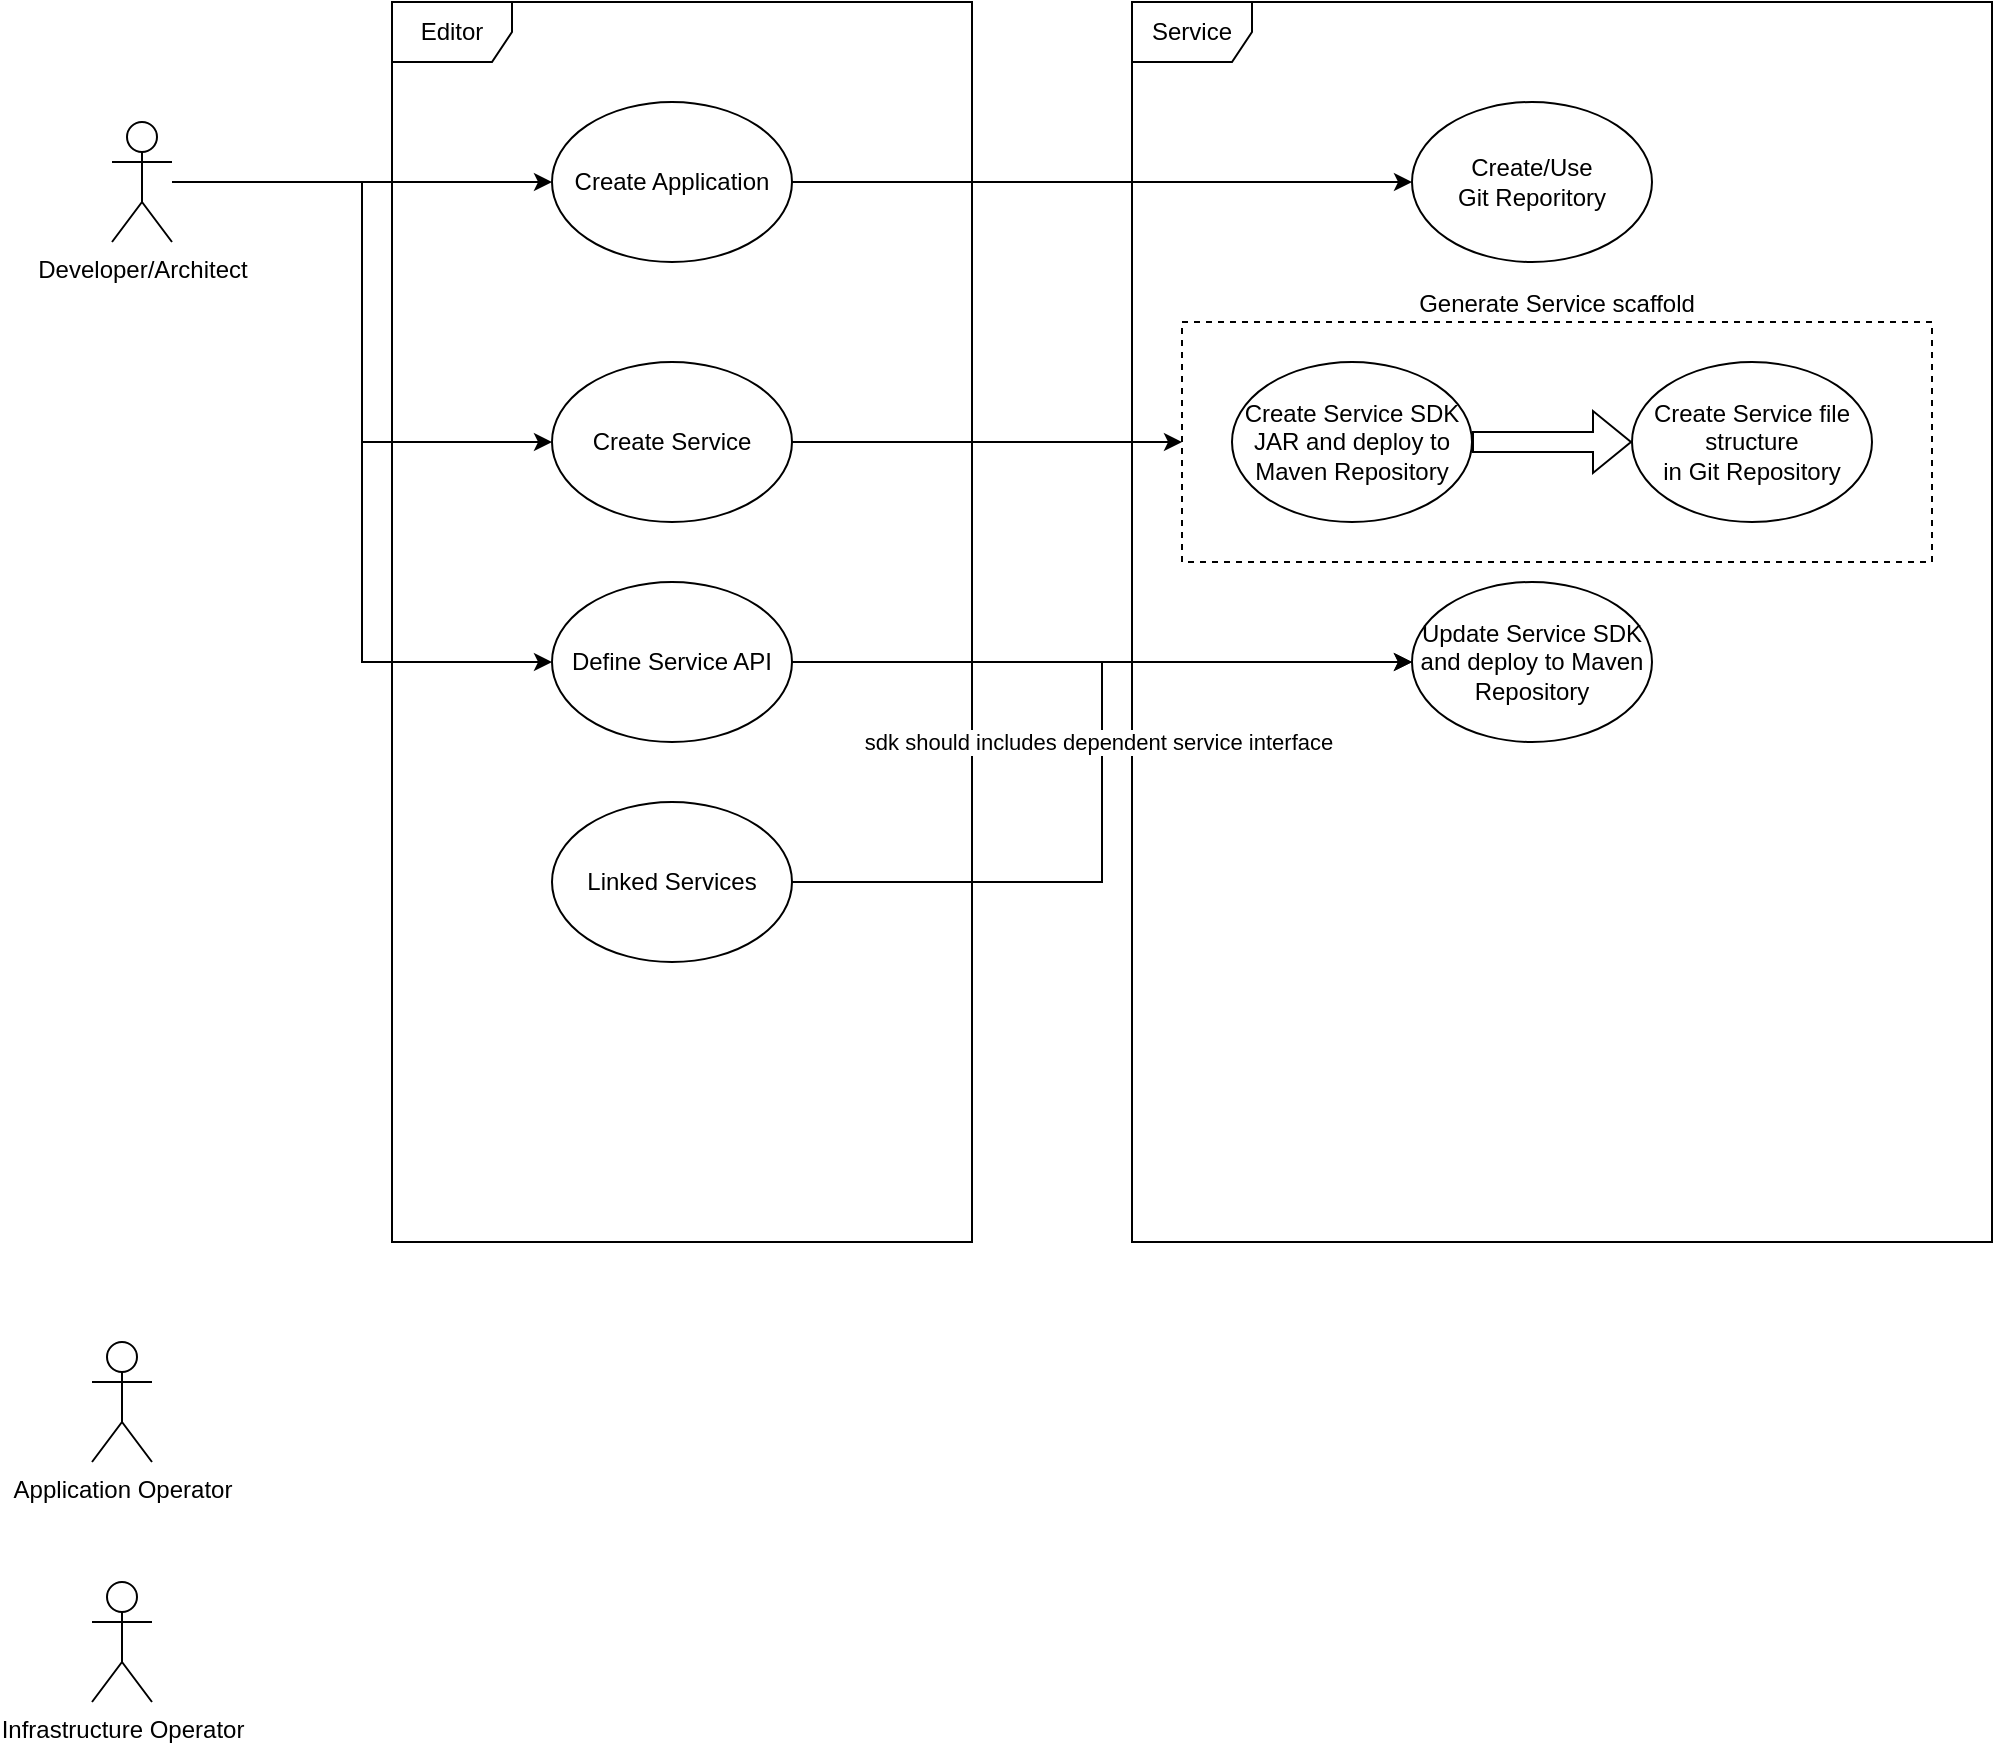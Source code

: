 <mxfile version="14.4.7" type="github">
  <diagram id="NbYphcjg0bYfdM2CbAUF" name="Page-1">
    <mxGraphModel dx="1422" dy="794" grid="1" gridSize="10" guides="1" tooltips="1" connect="1" arrows="1" fold="1" page="1" pageScale="1" pageWidth="827" pageHeight="1169" math="0" shadow="0">
      <root>
        <mxCell id="0" />
        <mxCell id="1" parent="0" />
        <mxCell id="7PD6qdCcejRFVz4rDIHD-2" value="Service" style="shape=umlFrame;whiteSpace=wrap;html=1;" vertex="1" parent="1">
          <mxGeometry x="600" y="70" width="430" height="620" as="geometry" />
        </mxCell>
        <mxCell id="7PD6qdCcejRFVz4rDIHD-13" value="Generate Service scaffold" style="rounded=0;whiteSpace=wrap;fillColor=none;dashed=1;align=center;labelPosition=center;verticalLabelPosition=top;verticalAlign=bottom;html=1;horizontal=1;" vertex="1" parent="1">
          <mxGeometry x="625" y="230" width="375" height="120" as="geometry" />
        </mxCell>
        <mxCell id="7PD6qdCcejRFVz4rDIHD-5" style="edgeStyle=orthogonalEdgeStyle;rounded=0;orthogonalLoop=1;jettySize=auto;html=1;" edge="1" parent="1" source="IhUivpOD8UMIQ9bvYeue-3" target="7PD6qdCcejRFVz4rDIHD-3">
          <mxGeometry relative="1" as="geometry" />
        </mxCell>
        <mxCell id="7PD6qdCcejRFVz4rDIHD-8" style="edgeStyle=orthogonalEdgeStyle;rounded=0;orthogonalLoop=1;jettySize=auto;html=1;entryX=0;entryY=0.5;entryDx=0;entryDy=0;" edge="1" parent="1" source="IhUivpOD8UMIQ9bvYeue-3" target="7PD6qdCcejRFVz4rDIHD-7">
          <mxGeometry relative="1" as="geometry" />
        </mxCell>
        <mxCell id="7PD6qdCcejRFVz4rDIHD-22" style="edgeStyle=orthogonalEdgeStyle;rounded=0;orthogonalLoop=1;jettySize=auto;html=1;entryX=0;entryY=0.5;entryDx=0;entryDy=0;endArrow=classic;endFill=1;" edge="1" parent="1" source="IhUivpOD8UMIQ9bvYeue-3" target="7PD6qdCcejRFVz4rDIHD-21">
          <mxGeometry relative="1" as="geometry" />
        </mxCell>
        <mxCell id="IhUivpOD8UMIQ9bvYeue-3" value="Developer/Architect" style="shape=umlActor;verticalLabelPosition=bottom;verticalAlign=top;html=1;outlineConnect=0;" parent="1" vertex="1">
          <mxGeometry x="90" y="130" width="30" height="60" as="geometry" />
        </mxCell>
        <mxCell id="IhUivpOD8UMIQ9bvYeue-8" value="Application Operator" style="shape=umlActor;verticalLabelPosition=bottom;verticalAlign=top;html=1;outlineConnect=0;" parent="1" vertex="1">
          <mxGeometry x="80" y="740" width="30" height="60" as="geometry" />
        </mxCell>
        <mxCell id="IhUivpOD8UMIQ9bvYeue-9" value="Infrastructure Operator" style="shape=umlActor;verticalLabelPosition=bottom;verticalAlign=top;html=1;outlineConnect=0;" parent="1" vertex="1">
          <mxGeometry x="80" y="860" width="30" height="60" as="geometry" />
        </mxCell>
        <mxCell id="IhUivpOD8UMIQ9bvYeue-13" value="Editor" style="shape=umlFrame;whiteSpace=wrap;html=1;" parent="1" vertex="1">
          <mxGeometry x="230" y="70" width="290" height="620" as="geometry" />
        </mxCell>
        <mxCell id="7PD6qdCcejRFVz4rDIHD-3" value="Create Application" style="ellipse;whiteSpace=wrap;html=1;" vertex="1" parent="1">
          <mxGeometry x="310" y="120" width="120" height="80" as="geometry" />
        </mxCell>
        <mxCell id="7PD6qdCcejRFVz4rDIHD-4" value="Create/Use&lt;br&gt;Git Reporitory" style="ellipse;whiteSpace=wrap;html=1;" vertex="1" parent="1">
          <mxGeometry x="740" y="120" width="120" height="80" as="geometry" />
        </mxCell>
        <mxCell id="7PD6qdCcejRFVz4rDIHD-19" style="edgeStyle=orthogonalEdgeStyle;rounded=0;orthogonalLoop=1;jettySize=auto;html=1;endArrow=classic;endFill=1;" edge="1" parent="1" source="7PD6qdCcejRFVz4rDIHD-7" target="7PD6qdCcejRFVz4rDIHD-13">
          <mxGeometry relative="1" as="geometry" />
        </mxCell>
        <mxCell id="7PD6qdCcejRFVz4rDIHD-7" value="Create Service" style="ellipse;whiteSpace=wrap;html=1;" vertex="1" parent="1">
          <mxGeometry x="310" y="250" width="120" height="80" as="geometry" />
        </mxCell>
        <mxCell id="7PD6qdCcejRFVz4rDIHD-9" value="Create Service file structure&lt;br&gt;in Git Repository" style="ellipse;whiteSpace=wrap;html=1;" vertex="1" parent="1">
          <mxGeometry x="850" y="250" width="120" height="80" as="geometry" />
        </mxCell>
        <mxCell id="7PD6qdCcejRFVz4rDIHD-16" style="edgeStyle=orthogonalEdgeStyle;rounded=0;orthogonalLoop=1;jettySize=auto;html=1;entryX=0;entryY=0.5;entryDx=0;entryDy=0;shape=flexArrow;" edge="1" parent="1" source="7PD6qdCcejRFVz4rDIHD-11" target="7PD6qdCcejRFVz4rDIHD-9">
          <mxGeometry relative="1" as="geometry" />
        </mxCell>
        <mxCell id="7PD6qdCcejRFVz4rDIHD-11" value="Create Service SDK JAR and deploy to Maven Repository" style="ellipse;whiteSpace=wrap;html=1;" vertex="1" parent="1">
          <mxGeometry x="650" y="250" width="120" height="80" as="geometry" />
        </mxCell>
        <mxCell id="7PD6qdCcejRFVz4rDIHD-29" style="edgeStyle=orthogonalEdgeStyle;rounded=0;orthogonalLoop=1;jettySize=auto;html=1;endArrow=classic;endFill=1;" edge="1" parent="1" source="7PD6qdCcejRFVz4rDIHD-21" target="7PD6qdCcejRFVz4rDIHD-26">
          <mxGeometry relative="1" as="geometry">
            <mxPoint x="625" y="430" as="targetPoint" />
          </mxGeometry>
        </mxCell>
        <mxCell id="7PD6qdCcejRFVz4rDIHD-21" value="Define Service API" style="ellipse;whiteSpace=wrap;html=1;fillColor=none;" vertex="1" parent="1">
          <mxGeometry x="310" y="360" width="120" height="80" as="geometry" />
        </mxCell>
        <mxCell id="7PD6qdCcejRFVz4rDIHD-26" value="Update Service SDK and deploy to Maven Repository" style="ellipse;whiteSpace=wrap;html=1;" vertex="1" parent="1">
          <mxGeometry x="740" y="360" width="120" height="80" as="geometry" />
        </mxCell>
        <mxCell id="7PD6qdCcejRFVz4rDIHD-32" style="edgeStyle=orthogonalEdgeStyle;rounded=0;orthogonalLoop=1;jettySize=auto;html=1;" edge="1" parent="1" source="7PD6qdCcejRFVz4rDIHD-3" target="7PD6qdCcejRFVz4rDIHD-4">
          <mxGeometry relative="1" as="geometry">
            <mxPoint x="430" y="160" as="sourcePoint" />
            <mxPoint x="730" y="160" as="targetPoint" />
          </mxGeometry>
        </mxCell>
        <mxCell id="7PD6qdCcejRFVz4rDIHD-34" style="edgeStyle=orthogonalEdgeStyle;rounded=0;orthogonalLoop=1;jettySize=auto;html=1;entryX=0;entryY=0.5;entryDx=0;entryDy=0;endArrow=classic;endFill=1;" edge="1" parent="1" source="7PD6qdCcejRFVz4rDIHD-33" target="7PD6qdCcejRFVz4rDIHD-26">
          <mxGeometry relative="1" as="geometry" />
        </mxCell>
        <mxCell id="7PD6qdCcejRFVz4rDIHD-35" value="sdk should includes dependent service interface" style="edgeLabel;html=1;align=center;verticalAlign=middle;resizable=0;points=[];" vertex="1" connectable="0" parent="7PD6qdCcejRFVz4rDIHD-34">
          <mxGeometry x="0.071" y="2" relative="1" as="geometry">
            <mxPoint as="offset" />
          </mxGeometry>
        </mxCell>
        <mxCell id="7PD6qdCcejRFVz4rDIHD-33" value="Linked Services" style="ellipse;whiteSpace=wrap;html=1;fillColor=none;" vertex="1" parent="1">
          <mxGeometry x="310" y="470" width="120" height="80" as="geometry" />
        </mxCell>
      </root>
    </mxGraphModel>
  </diagram>
</mxfile>
